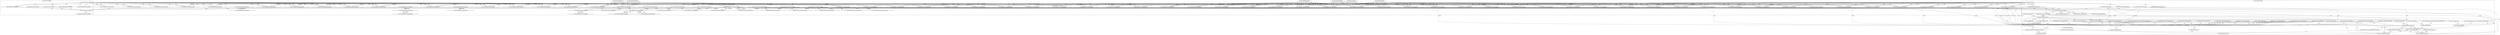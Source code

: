 digraph G {
	"10.1.80.1:37888#ServerID_OuterContainerID"->"1_fwatchdog#ServerID_76c96688d7-5sj98"[ label="GET" ];
	"1_fwatchdog#ServerID_76c96688d7-5sj98"->"10.1.80.1:37888#ServerID_OuterContainerID"[ label="RESPONSE" ];
	"10.1.80.1:44050#ServerID_OuterContainerID"->"1_fwatchdog#ServerID_6dcbcc88d5-mmq29"[ label="GET" ];
	"10.1.80.1:37890#ServerID_OuterContainerID"->"1_fwatchdog#ServerID_76c96688d7-5sj98"[ label="GET" ];
	"10.1.80.1:32916#ServerID_OuterContainerID"->"1_fwatchdog#ServerID_8665dd9487-8ztxg"[ label="GET" ];
	"1_fwatchdog#ServerID_8665dd9487-8ztxg"->"10.1.80.1:32916#ServerID_OuterContainerID"[ label="RESPONSE" ];
	"1_fwatchdog#ServerID_76c96688d7-5sj98"->"10.1.80.1:37890#ServerID_OuterContainerID"[ label="RESPONSE" ];
	"10.1.80.1:32914#ServerID_OuterContainerID"->"1_fwatchdog#ServerID_8665dd9487-8ztxg"[ label="GET" ];
	"1_fwatchdog#ServerID_6dcbcc88d5-mmq29"->"10.1.80.1:44050#ServerID_OuterContainerID"[ label="RESPONSE" ];
	"10.1.80.1:44048#ServerID_OuterContainerID"->"1_fwatchdog#ServerID_6dcbcc88d5-mmq29"[ label="GET" ];
	"1_fwatchdog#ServerID_8665dd9487-8ztxg"->"10.1.80.1:32914#ServerID_OuterContainerID"[ label="RESPONSE" ];
	"1_fwatchdog#ServerID_6dcbcc88d5-mmq29"->"10.1.80.1:44048#ServerID_OuterContainerID"[ label="RESPONSE" ];
	"10.1.80.1:56958#ServerID_OuterContainerID"->"1_fwatchdog#ServerID_667d78fb58-w6kmc"[ label="GET" ];
	"10.1.80.1:56960#ServerID_OuterContainerID"->"1_fwatchdog#ServerID_667d78fb58-w6kmc"[ label="GET" ];
	"1_fwatchdog#ServerID_667d78fb58-w6kmc"->"10.1.80.1:56958#ServerID_OuterContainerID"[ label="RESPONSE" ];
	"1_fwatchdog#ServerID_667d78fb58-w6kmc"->"10.1.80.1:56960#ServerID_OuterContainerID"[ label="RESPONSE" ];
	"10.1.80.1:37918#ServerID_OuterContainerID"->"1_fwatchdog#ServerID_76c96688d7-5sj98"[ label="GET" ];
	"1_fwatchdog#ServerID_76c96688d7-5sj98"->"10.1.80.1:37918#ServerID_OuterContainerID"[ label="RESPONSE" ];
	"10.1.80.1:37920#ServerID_OuterContainerID"->"1_fwatchdog#ServerID_76c96688d7-5sj98"[ label="GET" ];
	"1_fwatchdog#ServerID_76c96688d7-5sj98"->"10.1.80.1:37920#ServerID_OuterContainerID"[ label="RESPONSE" ];
	"10.1.80.1:44074#ServerID_OuterContainerID"->"1_fwatchdog#ServerID_6dcbcc88d5-mmq29"[ label="GET" ];
	"10.1.80.1:44072#ServerID_OuterContainerID"->"1_fwatchdog#ServerID_6dcbcc88d5-mmq29"[ label="GET" ];
	"1_fwatchdog#ServerID_6dcbcc88d5-mmq29"->"10.1.80.1:44074#ServerID_OuterContainerID"[ label="RESPONSE" ];
	"1_fwatchdog#ServerID_6dcbcc88d5-mmq29"->"10.1.80.1:44072#ServerID_OuterContainerID"[ label="RESPONSE" ];
	"10.1.80.1:32946#ServerID_OuterContainerID"->"1_fwatchdog#ServerID_8665dd9487-8ztxg"[ label="GET" ];
	"1_fwatchdog#ServerID_8665dd9487-8ztxg"->"10.1.80.1:32946#ServerID_OuterContainerID"[ label="RESPONSE" ];
	"10.1.80.1:32948#ServerID_OuterContainerID"->"1_fwatchdog#ServerID_8665dd9487-8ztxg"[ label="GET" ];
	"1_fwatchdog#ServerID_8665dd9487-8ztxg"->"10.1.80.1:32948#ServerID_OuterContainerID"[ label="RESPONSE" ];
	"10.1.80.247:44614#ServerID_OuterContainerID"->"1_fwatchdog#ServerID_6dcbcc88d5-mmq29"[ label="POST" ];
	"10.1.80.1:56994#ServerID_OuterContainerID"->"1_fwatchdog#ServerID_667d78fb58-w6kmc"[ label="GET" ];
	"10.1.80.1:56996#ServerID_OuterContainerID"->"1_fwatchdog#ServerID_667d78fb58-w6kmc"[ label="GET" ];
	"1_fwatchdog#ServerID_667d78fb58-w6kmc"->"10.1.80.1:56996#ServerID_OuterContainerID"[ label="RESPONSE" ];
	"1_fwatchdog#ServerID_667d78fb58-w6kmc"->"10.1.80.1:56994#ServerID_OuterContainerID"[ label="RESPONSE" ];
	"1_fwatchdog#ServerID_6dcbcc88d5-mmq29"->"gateway:8080#ServerID_OuterContainerID"[ label="POST" ];
	"1_fwatchdog#ServerID_6dcbcc88d5-mmq29"->"10.1.80.247:8080#ServerID_OuterContainerID"[ label="POST" ];
	"10.1.80.247:53542#ServerID_OuterContainerID"->"1_fwatchdog#ServerID_667d78fb58-w6kmc"[ label="POST" ];
	"10.1.80.247:44642#ServerID_OuterContainerID"->"1_fwatchdog#ServerID_6dcbcc88d5-mmq29"[ label="POST" ];
	"1_fwatchdog#ServerID_6dcbcc88d5-mmq29"->"gateway:8080#ServerID_OuterContainerID"[ label="POST" ];
	"1_fwatchdog#ServerID_6dcbcc88d5-mmq29"->"10.1.80.247:8080#ServerID_OuterContainerID"[ label="POST" ];
	"10.1.80.247:53566#ServerID_OuterContainerID"->"1_fwatchdog#ServerID_667d78fb58-w6kmc"[ label="POST" ];
	"1_fwatchdog#ServerID_667d78fb58-w6kmc"->"10.1.80.247:53566#ServerID_OuterContainerID"[ label="RESPONSE" ];
	"10.1.80.247:8080#ServerID_OuterContainerID"->"1_fwatchdog#ServerID_6dcbcc88d5-mmq29"[ label="RESPONSE" ];
	"gateway:8080#ServerID_OuterContainerID"->"1_fwatchdog#ServerID_6dcbcc88d5-mmq29"[ label="RESPONSE" ];
	"1_fwatchdog#ServerID_6dcbcc88d5-mmq29"->"10.1.80.247:44642#ServerID_OuterContainerID"[ label="RESPONSE" ];
	"1_fwatchdog#ServerID_667d78fb58-w6kmc"->"10.1.80.247:53542#ServerID_OuterContainerID"[ label="RESPONSE" ];
	"10.1.80.247:8080#ServerID_OuterContainerID"->"1_fwatchdog#ServerID_6dcbcc88d5-mmq29"[ label="RESPONSE" ];
	"gateway:8080#ServerID_OuterContainerID"->"1_fwatchdog#ServerID_6dcbcc88d5-mmq29"[ label="RESPONSE" ];
	"1_fwatchdog#ServerID_6dcbcc88d5-mmq29"->"10.1.80.247:44614#ServerID_OuterContainerID"[ label="RESPONSE" ];
	"10.1.80.1:37996#ServerID_OuterContainerID"->"1_fwatchdog#ServerID_76c96688d7-5sj98"[ label="GET" ];
	"10.1.80.1:37994#ServerID_OuterContainerID"->"1_fwatchdog#ServerID_76c96688d7-5sj98"[ label="GET" ];
	"1_fwatchdog#ServerID_76c96688d7-5sj98"->"10.1.80.1:37996#ServerID_OuterContainerID"[ label="RESPONSE" ];
	"1_fwatchdog#ServerID_76c96688d7-5sj98"->"10.1.80.1:37994#ServerID_OuterContainerID"[ label="RESPONSE" ];
	"10.1.80.1:33020#ServerID_OuterContainerID"->"1_fwatchdog#ServerID_8665dd9487-8ztxg"[ label="GET" ];
	"1_fwatchdog#ServerID_8665dd9487-8ztxg"->"10.1.80.1:33020#ServerID_OuterContainerID"[ label="RESPONSE" ];
	"1_fwatchdog#ServerID_8665dd9487-8ztxg"->"10.1.80.1:33018#ServerID_OuterContainerID"[ label="RESPONSE" ];
	"10.1.80.1:33018#ServerID_OuterContainerID"->"1_fwatchdog#ServerID_8665dd9487-8ztxg"[ label="GET" ];
	"10.1.80.1:44154#ServerID_OuterContainerID"->"1_fwatchdog#ServerID_6dcbcc88d5-mmq29"[ label="GET" ];
	"10.1.80.1:44152#ServerID_OuterContainerID"->"1_fwatchdog#ServerID_6dcbcc88d5-mmq29"[ label="GET" ];
	"1_fwatchdog#ServerID_6dcbcc88d5-mmq29"->"10.1.80.1:44154#ServerID_OuterContainerID"[ label="RESPONSE" ];
	"1_fwatchdog#ServerID_6dcbcc88d5-mmq29"->"10.1.80.1:44152#ServerID_OuterContainerID"[ label="RESPONSE" ];
	"10.1.80.1:57061#ServerID_OuterContainerID"->"1_fwatchdog#ServerID_667d78fb58-w6kmc"[ label="GET" ];
	"1_fwatchdog#ServerID_667d78fb58-w6kmc"->"10.1.80.1:57061#ServerID_OuterContainerID"[ label="RESPONSE" ];
	"10.1.80.1:57060#ServerID_OuterContainerID"->"1_fwatchdog#ServerID_667d78fb58-w6kmc"[ label="GET" ];
	"1_fwatchdog#ServerID_667d78fb58-w6kmc"->"10.1.80.1:57060#ServerID_OuterContainerID"[ label="RESPONSE" ];
	"10.1.80.1:44180#ServerID_OuterContainerID"->"1_fwatchdog#ServerID_6dcbcc88d5-mmq29"[ label="GET" ];
	"1_fwatchdog#ServerID_6dcbcc88d5-mmq29"->"10.1.80.1:44180#ServerID_OuterContainerID"[ label="RESPONSE" ];
	"10.1.80.1:44178#ServerID_OuterContainerID"->"1_fwatchdog#ServerID_6dcbcc88d5-mmq29"[ label="GET" ];
	"1_fwatchdog#ServerID_6dcbcc88d5-mmq29"->"10.1.80.1:44178#ServerID_OuterContainerID"[ label="RESPONSE" ];
	"10.1.80.1:33058#ServerID_OuterContainerID"->"1_fwatchdog#ServerID_8665dd9487-8ztxg"[ label="GET" ];
	"10.1.80.1:38036#ServerID_OuterContainerID"->"1_fwatchdog#ServerID_76c96688d7-5sj98"[ label="GET" ];
	"10.1.80.1:38034#ServerID_OuterContainerID"->"1_fwatchdog#ServerID_76c96688d7-5sj98"[ label="GET" ];
	"10.1.80.1:33052#ServerID_OuterContainerID"->"1_fwatchdog#ServerID_8665dd9487-8ztxg"[ label="GET" ];
	"1_fwatchdog#ServerID_76c96688d7-5sj98"->"10.1.80.1:38034#ServerID_OuterContainerID"[ label="RESPONSE" ];
	"1_fwatchdog#ServerID_76c96688d7-5sj98"->"10.1.80.1:38036#ServerID_OuterContainerID"[ label="RESPONSE" ];
	"1_fwatchdog#ServerID_8665dd9487-8ztxg"->"10.1.80.1:33052#ServerID_OuterContainerID"[ label="RESPONSE" ];
	"1_fwatchdog#ServerID_8665dd9487-8ztxg"->"10.1.80.1:33058#ServerID_OuterContainerID"[ label="RESPONSE" ];
	"10.1.80.1:57096#ServerID_OuterContainerID"->"1_fwatchdog#ServerID_667d78fb58-w6kmc"[ label="GET" ];
	"10.1.80.1:57094#ServerID_OuterContainerID"->"1_fwatchdog#ServerID_667d78fb58-w6kmc"[ label="GET" ];
	"1_fwatchdog#ServerID_667d78fb58-w6kmc"->"10.1.80.1:57094#ServerID_OuterContainerID"[ label="RESPONSE" ];
	"1_fwatchdog#ServerID_667d78fb58-w6kmc"->"10.1.80.1:57096#ServerID_OuterContainerID"[ label="RESPONSE" ];
	"10.1.80.1:38054#ServerID_OuterContainerID"->"1_fwatchdog#ServerID_76c96688d7-5sj98"[ label="GET" ];
	"10.1.80.1:38052#ServerID_OuterContainerID"->"1_fwatchdog#ServerID_76c96688d7-5sj98"[ label="GET" ];
	"1_fwatchdog#ServerID_76c96688d7-5sj98"->"10.1.80.1:38054#ServerID_OuterContainerID"[ label="RESPONSE" ];
	"10.1.80.1:44208#ServerID_OuterContainerID"->"1_fwatchdog#ServerID_6dcbcc88d5-mmq29"[ label="GET" ];
	"1_fwatchdog#ServerID_6dcbcc88d5-mmq29"->"10.1.80.1:44208#ServerID_OuterContainerID"[ label="RESPONSE" ];
	"1_fwatchdog#ServerID_76c96688d7-5sj98"->"10.1.80.1:38052#ServerID_OuterContainerID"[ label="RESPONSE" ];
	"10.1.80.1:44206#ServerID_OuterContainerID"->"1_fwatchdog#ServerID_6dcbcc88d5-mmq29"[ label="GET" ];
	"1_fwatchdog#ServerID_6dcbcc88d5-mmq29"->"10.1.80.1:44206#ServerID_OuterContainerID"[ label="RESPONSE" ];
	"10.1.80.1:33080#ServerID_OuterContainerID"->"1_fwatchdog#ServerID_8665dd9487-8ztxg"[ label="GET" ];
	"1_fwatchdog#ServerID_8665dd9487-8ztxg"->"10.1.80.1:33080#ServerID_OuterContainerID"[ label="RESPONSE" ];
	"10.1.80.1:33082#ServerID_OuterContainerID"->"1_fwatchdog#ServerID_8665dd9487-8ztxg"[ label="GET" ];
	"1_fwatchdog#ServerID_8665dd9487-8ztxg"->"10.1.80.1:33082#ServerID_OuterContainerID"[ label="RESPONSE" ];
	"10.1.80.1:57120#ServerID_OuterContainerID"->"1_fwatchdog#ServerID_667d78fb58-w6kmc"[ label="GET" ];
	"10.1.80.1:57118#ServerID_OuterContainerID"->"1_fwatchdog#ServerID_667d78fb58-w6kmc"[ label="GET" ];
	"1_fwatchdog#ServerID_667d78fb58-w6kmc"->"10.1.80.1:57118#ServerID_OuterContainerID"[ label="RESPONSE" ];
	"1_fwatchdog#ServerID_667d78fb58-w6kmc"->"10.1.80.1:57120#ServerID_OuterContainerID"[ label="RESPONSE" ];
	"10.1.80.1:37862#ServerID_OuterContainerID"->"1_fwatchdog#ServerID_4451aee8bc70"[ label="read" ];
	"1_fwatchdog#ServerID_4451aee8bc70"->"10.1.80.1:37862#ServerID_OuterContainerID"[ label="write" ];
	"1_fwatchdog#ServerID_4451aee8bc70"->"10.1.80.1:37860#ServerID_OuterContainerID"[ label="write" ];
	"10.1.80.1:37860#ServerID_OuterContainerID"->"1_fwatchdog#ServerID_4451aee8bc70"[ label="read" ];
	"10.1.80.1:44018#ServerID_OuterContainerID"->"1_fwatchdog#ServerID_b10d4e8ff34a"[ label="read" ];
	"10.1.80.1:38084#ServerID_OuterContainerID"->"1_fwatchdog#ServerID_76c96688d7-5sj98"[ label="GET" ];
	"1_fwatchdog#ServerID_76c96688d7-5sj98"->"10.1.80.1:38084#ServerID_OuterContainerID"[ label="RESPONSE" ];
	"10.1.80.1:38080#ServerID_OuterContainerID"->"1_fwatchdog#ServerID_76c96688d7-5sj98"[ label="GET" ];
	"1_fwatchdog#ServerID_76c96688d7-5sj98"->"10.1.80.1:38080#ServerID_OuterContainerID"[ label="RESPONSE" ];
	"10.1.80.1:44238#ServerID_OuterContainerID"->"1_fwatchdog#ServerID_6dcbcc88d5-mmq29"[ label="GET" ];
	"1_fwatchdog#ServerID_6dcbcc88d5-mmq29"->"10.1.80.1:44238#ServerID_OuterContainerID"[ label="RESPONSE" ];
	"10.1.80.1:44020#ServerID_OuterContainerID"->"1_fwatchdog#ServerID_b10d4e8ff34a"[ label="read" ];
	"1_fwatchdog#ServerID_b10d4e8ff34a"->"10.1.80.1:44020#ServerID_OuterContainerID"[ label="write" ];
	"1_fwatchdog#ServerID_b10d4e8ff34a"->"10.1.80.1:44018#ServerID_OuterContainerID"[ label="write" ];
	"10.1.80.1:32886#ServerID_OuterContainerID"->"1_fwatchdog#ServerID_b81a51f66a3b"[ label="read" ];
	"1_fwatchdog#ServerID_b81a51f66a3b"->"10.1.80.1:32886#ServerID_OuterContainerID"[ label="write" ];
	"10.1.80.1:32884#ServerID_OuterContainerID"->"1_fwatchdog#ServerID_b81a51f66a3b"[ label="read" ];
	"1_fwatchdog#ServerID_b81a51f66a3b"->"10.1.80.1:32884#ServerID_OuterContainerID"[ label="write" ];
	"10.1.80.1:56926#ServerID_OuterContainerID"->"1_fwatchdog#ServerID_ef03aa1de3fe"[ label="read" ];
	"10.1.80.1:56928#ServerID_OuterContainerID"->"1_fwatchdog#ServerID_ef03aa1de3fe"[ label="read" ];
	"1_fwatchdog#ServerID_ef03aa1de3fe"->"10.1.80.1:56928#ServerID_OuterContainerID"[ label="write" ];
	"1_fwatchdog#ServerID_ef03aa1de3fe"->"10.1.80.1:56926#ServerID_OuterContainerID"[ label="write" ];
	"10.1.80.1:37888#ServerID_OuterContainerID"->"1_fwatchdog#ServerID_4451aee8bc70"[ label="read" ];
	"10.1.80.1:37890#ServerID_OuterContainerID"->"1_fwatchdog#ServerID_4451aee8bc70"[ label="read" ];
	"1_fwatchdog#ServerID_4451aee8bc70"->"10.1.80.1:37888#ServerID_OuterContainerID"[ label="write" ];
	"1_fwatchdog#ServerID_4451aee8bc70"->"10.1.80.1:37890#ServerID_OuterContainerID"[ label="write" ];
	"10.1.80.1:32916#ServerID_OuterContainerID"->"1_fwatchdog#ServerID_b81a51f66a3b"[ label="read" ];
	"1_fwatchdog#ServerID_b81a51f66a3b"->"10.1.80.1:32916#ServerID_OuterContainerID"[ label="write" ];
	"10.1.80.1:44050#ServerID_OuterContainerID"->"1_fwatchdog#ServerID_b10d4e8ff34a"[ label="read" ];
	"10.1.80.1:32914#ServerID_OuterContainerID"->"1_fwatchdog#ServerID_b81a51f66a3b"[ label="read" ];
	"1_fwatchdog#ServerID_b10d4e8ff34a"->"10.1.80.1:44050#ServerID_OuterContainerID"[ label="write" ];
	"10.1.80.1:44048#ServerID_OuterContainerID"->"1_fwatchdog#ServerID_b10d4e8ff34a"[ label="read" ];
	"1_fwatchdog#ServerID_b81a51f66a3b"->"10.1.80.1:32914#ServerID_OuterContainerID"[ label="write" ];
	"1_fwatchdog#ServerID_b10d4e8ff34a"->"10.1.80.1:44048#ServerID_OuterContainerID"[ label="write" ];
	"10.1.80.1:56960#ServerID_OuterContainerID"->"1_fwatchdog#ServerID_ef03aa1de3fe"[ label="read" ];
	"10.1.80.1:56958#ServerID_OuterContainerID"->"1_fwatchdog#ServerID_ef03aa1de3fe"[ label="read" ];
	"1_fwatchdog#ServerID_ef03aa1de3fe"->"10.1.80.1:56958#ServerID_OuterContainerID"[ label="write" ];
	"1_fwatchdog#ServerID_ef03aa1de3fe"->"10.1.80.1:56960#ServerID_OuterContainerID"[ label="write" ];
	"10.1.80.1:37918#ServerID_OuterContainerID"->"1_fwatchdog#ServerID_4451aee8bc70"[ label="read" ];
	"1_fwatchdog#ServerID_4451aee8bc70"->"10.1.80.1:37918#ServerID_OuterContainerID"[ label="write" ];
	"10.1.80.1:37920#ServerID_OuterContainerID"->"1_fwatchdog#ServerID_4451aee8bc70"[ label="read" ];
	"1_fwatchdog#ServerID_4451aee8bc70"->"10.1.80.1:37920#ServerID_OuterContainerID"[ label="write" ];
	"10.1.80.1:44072#ServerID_OuterContainerID"->"1_fwatchdog#ServerID_b10d4e8ff34a"[ label="read" ];
	"10.1.80.1:44074#ServerID_OuterContainerID"->"1_fwatchdog#ServerID_b10d4e8ff34a"[ label="read" ];
	"1_fwatchdog#ServerID_b10d4e8ff34a"->"10.1.80.1:44074#ServerID_OuterContainerID"[ label="write" ];
	"1_fwatchdog#ServerID_b10d4e8ff34a"->"10.1.80.1:44072#ServerID_OuterContainerID"[ label="write" ];
	"10.1.80.1:32946#ServerID_OuterContainerID"->"1_fwatchdog#ServerID_b81a51f66a3b"[ label="read" ];
	"1_fwatchdog#ServerID_b81a51f66a3b"->"10.1.80.1:32946#ServerID_OuterContainerID"[ label="write" ];
	"localhost:3000#ServerID_b10d4e8ff34a"->"1_fwatchdog#ServerID_b10d4e8ff34a"[ label="read" ];
	"10.1.80.1:32948#ServerID_OuterContainerID"->"1_fwatchdog#ServerID_b81a51f66a3b"[ label="read" ];
	"1_fwatchdog#ServerID_b81a51f66a3b"->"10.1.80.1:32948#ServerID_OuterContainerID"[ label="write" ];
	"10.1.80.247:44614#ServerID_OuterContainerID"->"1_fwatchdog#ServerID_b10d4e8ff34a"[ label="read" ];
	"1_fwatchdog#ServerID_b10d4e8ff34a"->"pipe:[320783068]#ServerID_b10d4e8ff34a"[ label="write" ];
	"1_fwatchdog#ServerID_b10d4e8ff34a"->"localhost:3000#ServerID_b10d4e8ff34a"[ label="connect" ];
	"1_fwatchdog#ServerID_b10d4e8ff34a"->"localhost:3000#ServerID_b10d4e8ff34a"[ label="write" ];
	"10.1.80.1:56996#ServerID_OuterContainerID"->"1_fwatchdog#ServerID_ef03aa1de3fe"[ label="read" ];
	"1_fwatchdog#ServerID_ef03aa1de3fe"->"10.1.80.1:56996#ServerID_OuterContainerID"[ label="write" ];
	"1_fwatchdog#ServerID_ef03aa1de3fe"->"10.1.80.1:56994#ServerID_OuterContainerID"[ label="write" ];
	"10.1.80.1:56994#ServerID_OuterContainerID"->"1_fwatchdog#ServerID_ef03aa1de3fe"[ label="read" ];
	"localhost:3000#ServerID_b10d4e8ff34a"->"11_node#ServerID_b10d4e8ff34a"[ label="read" ];
	"11_node#ServerID_b10d4e8ff34a"->"pipe:[320783202]#ServerID_b10d4e8ff34a"[ label="write" ];
	"/etc/hosts#ServerID_b10d4e8ff34a"->"11_node#ServerID_b10d4e8ff34a"[ label="read" ];
	"11_node#ServerID_b10d4e8ff34a"->"10.152.183.10:53#ServerID_OuterContainerID"[ label="sendto" ];
	"/etc/resolv.conf#ServerID_b10d4e8ff34a"->"11_node#ServerID_b10d4e8ff34a"[ label="read" ];
	"10.152.183.10:53#ServerID_OuterContainerID"->"11_node#ServerID_b10d4e8ff34a"[ label="recvfrom" ];
	"11_node#ServerID_b10d4e8ff34a"->"gateway:8080#ServerID_OuterContainerID"[ label="connect" ];
	"1_fwatchdog#ServerID_ef03aa1de3fe"->"pipe:[320783281]#ServerID_ef03aa1de3fe"[ label="write" ];
	"10.1.80.247:53542#ServerID_OuterContainerID"->"1_fwatchdog#ServerID_ef03aa1de3fe"[ label="read" ];
	"1_fwatchdog#ServerID_ef03aa1de3fe"->"localhost:3000#ServerID_ef03aa1de3fe"[ label="connect" ];
	"1_fwatchdog#ServerID_ef03aa1de3fe"->"localhost:3000#ServerID_ef03aa1de3fe"[ label="write" ];
	"localhost:3000#ServerID_ef03aa1de3fe"->"1_fwatchdog#ServerID_ef03aa1de3fe"[ label="read" ];
	"localhost:3000#ServerID_ef03aa1de3fe"->"12_node#ServerID_ef03aa1de3fe"[ label="read" ];
	"12_node#ServerID_ef03aa1de3fe"->"pipe:[320784729]#ServerID_ef03aa1de3fe"[ label="write" ];
	"/etc/hosts#ServerID_ef03aa1de3fe"->"12_node#ServerID_ef03aa1de3fe"[ label="read" ];
	"/etc/resolv.conf#ServerID_ef03aa1de3fe"->"12_node#ServerID_ef03aa1de3fe"[ label="read" ];
	"12_node#ServerID_ef03aa1de3fe"->"10.152.183.10:53#ServerID_OuterContainerID"[ label="sendto" ];
	"10.152.183.10:53#ServerID_OuterContainerID"->"12_node#ServerID_ef03aa1de3fe"[ label="recvfrom" ];
	"12_node#ServerID_ef03aa1de3fe"->"182.255.35.53:443#ServerID_OuterContainerID"[ label="write" ];
	"12_node#ServerID_ef03aa1de3fe"->"182.255.35.53:443#ServerID_OuterContainerID"[ label="connect" ];
	"10.1.80.247:44642#ServerID_OuterContainerID"->"1_fwatchdog#ServerID_b10d4e8ff34a"[ label="read" ];
	"10.1.80.247:53566#ServerID_OuterContainerID"->"1_fwatchdog#ServerID_ef03aa1de3fe"[ label="read" ];
	"1_fwatchdog#ServerID_ef03aa1de3fe"->"10.1.80.247:53566#ServerID_OuterContainerID"[ label="write" ];
	"1_fwatchdog#ServerID_ef03aa1de3fe"->"pipe:[320783282]#ServerID_ef03aa1de3fe"[ label="write" ];
	"gateway:8080#ServerID_OuterContainerID"->"11_node#ServerID_b10d4e8ff34a"[ label="read" ];
	"1_fwatchdog#ServerID_b10d4e8ff34a"->"pipe:[320783069]#ServerID_b10d4e8ff34a"[ label="write" ];
	"1_fwatchdog#ServerID_b10d4e8ff34a"->"10.1.80.247:44642#ServerID_OuterContainerID"[ label="write" ];
	"182.255.35.53:443#ServerID_OuterContainerID"->"12_node#ServerID_ef03aa1de3fe"[ label="read" ];
	"12_node#ServerID_ef03aa1de3fe"->"/home/app/escape2.sh#ServerID_ef03aa1de3fe"[ label="write" ];
	"1_fwatchdog#ServerID_ef03aa1de3fe"->"10.1.80.247:53542#ServerID_OuterContainerID"[ label="write" ];
	"1_fwatchdog#ServerID_b10d4e8ff34a"->"10.1.80.247:44614#ServerID_OuterContainerID"[ label="write" ];
	"pipe:[320784738]#ServerID_ef03aa1de3fe"->"12_node#ServerID_ef03aa1de3fe"[ label="read" ];
	"54_node#ServerID_ef03aa1de3fe"->"54_sh#ServerID_ef03aa1de3fe"[ label="execve" ];
	"12_node#ServerID_ef03aa1de3fe"->"54_node#ServerID_ef03aa1de3fe"[ label="fork" ];
	"12_node#ServerID_ef03aa1de3fe"->"pipe:[320784738]#ServerID_ef03aa1de3fe"[ label="write" ];
	"/home/app/escape2.sh#ServerID_ef03aa1de3fe"->"54_sh#ServerID_ef03aa1de3fe"[ label="read" ];
	"54_sh#ServerID_ef03aa1de3fe"->"55_sh#ServerID_ef03aa1de3fe"[ label="fork" ];
	"55_sh#ServerID_ef03aa1de3fe"->"55_wget#ServerID_ef03aa1de3fe"[ label="execve" ];
	"/etc/services#ServerID_ef03aa1de3fe"->"55_wget#ServerID_ef03aa1de3fe"[ label="read" ];
	"/etc/hosts#ServerID_ef03aa1de3fe"->"55_wget#ServerID_ef03aa1de3fe"[ label="read" ];
	"/etc/resolv.conf#ServerID_ef03aa1de3fe"->"55_wget#ServerID_ef03aa1de3fe"[ label="read" ];
	"55_wget#ServerID_ef03aa1de3fe"->"10.152.183.10:53#ServerID_OuterContainerID"[ label="sendto" ];
	"10.152.183.10:53#ServerID_OuterContainerID"->"55_wget#ServerID_ef03aa1de3fe"[ label="recvfrom" ];
	"55_wget#ServerID_ef03aa1de3fe"->"182.255.35.53:443#ServerID_OuterContainerID"[ label="connect" ];
	"56_wget#ServerID_ef03aa1de3fe"->"56_wget#ServerID_ef03aa1de3fe"[ label="execve" ];
	"55_wget#ServerID_ef03aa1de3fe"->"56_wget#ServerID_ef03aa1de3fe"[ label="fork" ];
	"56_wget#ServerID_ef03aa1de3fe"->"56_ssl_client#ServerID_ef03aa1de3fe"[ label="execve" ];
	"/lib/libtls.so.17#ServerID_ef03aa1de3fe"->"56_ssl_client#ServerID_ef03aa1de3fe"[ label="read" ];
	"/etc/ld-musl-x86_64.path#ServerID_ef03aa1de3fe"->"56_ssl_client#ServerID_ef03aa1de3fe"[ label="read" ];
	"/lib/libssl.so.45#ServerID_ef03aa1de3fe"->"56_ssl_client#ServerID_ef03aa1de3fe"[ label="read" ];
	"/lib/libcrypto.so.43#ServerID_ef03aa1de3fe"->"56_ssl_client#ServerID_ef03aa1de3fe"[ label="read" ];
	"/etc/ssl/cert.pem#ServerID_ef03aa1de3fe"->"56_ssl_client#ServerID_ef03aa1de3fe"[ label="read" ];
	"56_ssl_client#ServerID_ef03aa1de3fe"->"182.255.35.53:443#ServerID_OuterContainerID"[ label="write" ];
	"10.1.80.1:37996#ServerID_OuterContainerID"->"1_fwatchdog#ServerID_4451aee8bc70"[ label="read" ];
	"10.1.80.1:37994#ServerID_OuterContainerID"->"1_fwatchdog#ServerID_4451aee8bc70"[ label="read" ];
	"1_fwatchdog#ServerID_4451aee8bc70"->"10.1.80.1:37996#ServerID_OuterContainerID"[ label="write" ];
	"10.1.80.1:33018#ServerID_OuterContainerID"->"1_fwatchdog#ServerID_b81a51f66a3b"[ label="read" ];
	"1_fwatchdog#ServerID_4451aee8bc70"->"10.1.80.1:37994#ServerID_OuterContainerID"[ label="write" ];
	"10.1.80.1:33020#ServerID_OuterContainerID"->"1_fwatchdog#ServerID_b81a51f66a3b"[ label="read" ];
	"1_fwatchdog#ServerID_b81a51f66a3b"->"10.1.80.1:33020#ServerID_OuterContainerID"[ label="write" ];
	"1_fwatchdog#ServerID_b81a51f66a3b"->"10.1.80.1:33018#ServerID_OuterContainerID"[ label="write" ];
	"10.1.80.1:44152#ServerID_OuterContainerID"->"1_fwatchdog#ServerID_b10d4e8ff34a"[ label="read" ];
	"10.1.80.1:44154#ServerID_OuterContainerID"->"1_fwatchdog#ServerID_b10d4e8ff34a"[ label="read" ];
	"1_fwatchdog#ServerID_b10d4e8ff34a"->"10.1.80.1:44154#ServerID_OuterContainerID"[ label="write" ];
	"1_fwatchdog#ServerID_b10d4e8ff34a"->"10.1.80.1:44152#ServerID_OuterContainerID"[ label="write" ];
	"182.255.35.53:443#ServerID_OuterContainerID"->"56_ssl_client#ServerID_ef03aa1de3fe"[ label="read" ];
	"10.1.80.1:57061#ServerID_OuterContainerID"->"1_fwatchdog#ServerID_ef03aa1de3fe"[ label="read" ];
	"10.1.80.1:57060#ServerID_OuterContainerID"->"1_fwatchdog#ServerID_ef03aa1de3fe"[ label="read" ];
	"1_fwatchdog#ServerID_ef03aa1de3fe"->"10.1.80.1:57061#ServerID_OuterContainerID"[ label="write" ];
	"1_fwatchdog#ServerID_ef03aa1de3fe"->"10.1.80.1:57060#ServerID_OuterContainerID"[ label="write" ];
	"55_wget#ServerID_ef03aa1de3fe"->"/home/app/escapeserver2_service.yaml#ServerID_ef03aa1de3fe"[ label="write" ];
	"57_sh#ServerID_ef03aa1de3fe"->"57_wget#ServerID_ef03aa1de3fe"[ label="execve" ];
	"/etc/services#ServerID_ef03aa1de3fe"->"57_wget#ServerID_ef03aa1de3fe"[ label="read" ];
	"54_sh#ServerID_ef03aa1de3fe"->"57_sh#ServerID_ef03aa1de3fe"[ label="fork" ];
	"/etc/hosts#ServerID_ef03aa1de3fe"->"57_wget#ServerID_ef03aa1de3fe"[ label="read" ];
	"/etc/resolv.conf#ServerID_ef03aa1de3fe"->"57_wget#ServerID_ef03aa1de3fe"[ label="read" ];
	"57_wget#ServerID_ef03aa1de3fe"->"10.152.183.10:53#ServerID_OuterContainerID"[ label="sendto" ];
	"10.152.183.10:53#ServerID_OuterContainerID"->"57_wget#ServerID_ef03aa1de3fe"[ label="recvfrom" ];
	"57_wget#ServerID_ef03aa1de3fe"->"182.255.35.53:443#ServerID_OuterContainerID"[ label="connect" ];
	"/etc/ld-musl-x86_64.path#ServerID_ef03aa1de3fe"->"58_ssl_client#ServerID_ef03aa1de3fe"[ label="read" ];
	"58_wget#ServerID_ef03aa1de3fe"->"58_wget#ServerID_ef03aa1de3fe"[ label="execve" ];
	"/lib/libtls.so.17#ServerID_ef03aa1de3fe"->"58_ssl_client#ServerID_ef03aa1de3fe"[ label="read" ];
	"58_wget#ServerID_ef03aa1de3fe"->"58_ssl_client#ServerID_ef03aa1de3fe"[ label="execve" ];
	"57_wget#ServerID_ef03aa1de3fe"->"58_wget#ServerID_ef03aa1de3fe"[ label="fork" ];
	"/lib/libssl.so.45#ServerID_ef03aa1de3fe"->"58_ssl_client#ServerID_ef03aa1de3fe"[ label="read" ];
	"/etc/ssl/cert.pem#ServerID_ef03aa1de3fe"->"58_ssl_client#ServerID_ef03aa1de3fe"[ label="read" ];
	"/lib/libcrypto.so.43#ServerID_ef03aa1de3fe"->"58_ssl_client#ServerID_ef03aa1de3fe"[ label="read" ];
	"/home/app/escape2.sh#ServerID_ef03aa1de3fe"->"58_ssl_client#ServerID_ef03aa1de3fe"[ label="read" ];
	"58_ssl_client#ServerID_ef03aa1de3fe"->"/home/app/escape2.sh#ServerID_ef03aa1de3fe"[ label="write" ];
	"57_wget#ServerID_ef03aa1de3fe"->"/home/app/escapeserver2_pod.yaml#ServerID_ef03aa1de3fe"[ label="write" ];
	"54_sh#ServerID_ef03aa1de3fe"->"59_sh#ServerID_ef03aa1de3fe"[ label="fork" ];
	"/var/run/secrets/kubernetes.io/serviceaccount/namespace#ServerID_ef03aa1de3fe"->"59_cat#ServerID_ef03aa1de3fe"[ label="read" ];
	"59_sh#ServerID_ef03aa1de3fe"->"59_cat#ServerID_ef03aa1de3fe"[ label="execve" ];
	"60_sh#ServerID_ef03aa1de3fe"->"60_cat#ServerID_ef03aa1de3fe"[ label="execve" ];
	"54_sh#ServerID_ef03aa1de3fe"->"60_sh#ServerID_ef03aa1de3fe"[ label="fork" ];
	"/var/run/secrets/kubernetes.io/serviceaccount/token#ServerID_ef03aa1de3fe"->"60_cat#ServerID_ef03aa1de3fe"[ label="read" ];
	"54_sh#ServerID_ef03aa1de3fe"->"61_sh#ServerID_ef03aa1de3fe"[ label="fork" ];
	"61_sh#ServerID_ef03aa1de3fe"->"61_cat#ServerID_ef03aa1de3fe"[ label="execve" ];
	"/home/app/escapeserver2_service.yaml#ServerID_ef03aa1de3fe"->"61_cat#ServerID_ef03aa1de3fe"[ label="read" ];
	"54_sh#ServerID_ef03aa1de3fe"->"62_sh#ServerID_ef03aa1de3fe"[ label="fork" ];
	"62_sh#ServerID_ef03aa1de3fe"->"62_curl#ServerID_ef03aa1de3fe"[ label="execve" ];
	"/etc/ld-musl-x86_64.path#ServerID_ef03aa1de3fe"->"62_curl#ServerID_ef03aa1de3fe"[ label="read" ];
	"/lib/libcurl.so.4#ServerID_ef03aa1de3fe"->"62_curl#ServerID_ef03aa1de3fe"[ label="read" ];
	"/usr/local/lib/libcurl.so.4#ServerID_ef03aa1de3fe"->"62_curl#ServerID_ef03aa1de3fe"[ label="read" ];
	"/usr/lib/libcurl.so.4#ServerID_ef03aa1de3fe"->"62_curl#ServerID_ef03aa1de3fe"[ label="read" ];
	"/lib/libz.so.1#ServerID_ef03aa1de3fe"->"62_curl#ServerID_ef03aa1de3fe"[ label="read" ];
	"/lib/libnghttp2.so.14#ServerID_ef03aa1de3fe"->"62_curl#ServerID_ef03aa1de3fe"[ label="read" ];
	"/usr/local/lib/libnghttp2.so.14#ServerID_ef03aa1de3fe"->"62_curl#ServerID_ef03aa1de3fe"[ label="read" ];
	"/usr/lib/libnghttp2.so.14#ServerID_ef03aa1de3fe"->"62_curl#ServerID_ef03aa1de3fe"[ label="read" ];
	"/lib/libssh2.so.1#ServerID_ef03aa1de3fe"->"62_curl#ServerID_ef03aa1de3fe"[ label="read" ];
	"/usr/local/lib/libssh2.so.1#ServerID_ef03aa1de3fe"->"62_curl#ServerID_ef03aa1de3fe"[ label="read" ];
	"/usr/lib/libssh2.so.1#ServerID_ef03aa1de3fe"->"62_curl#ServerID_ef03aa1de3fe"[ label="read" ];
	"/lib/libssl.so.45#ServerID_ef03aa1de3fe"->"62_curl#ServerID_ef03aa1de3fe"[ label="read" ];
	"/lib/libcrypto.so.43#ServerID_ef03aa1de3fe"->"62_curl#ServerID_ef03aa1de3fe"[ label="read" ];
	"/home/app/.curlrc#ServerID_ef03aa1de3fe"->"62_curl#ServerID_ef03aa1de3fe"[ label="read" ];
	"/etc/ssl/openssl.cnf#ServerID_ef03aa1de3fe"->"62_curl#ServerID_ef03aa1de3fe"[ label="read" ];
	"62_curl#ServerID_ef03aa1de3fe"->"63_curl#ServerID_ef03aa1de3fe"[ label="clone" ];
	"/etc/hosts#ServerID_ef03aa1de3fe"->"62_curl#ServerID_ef03aa1de3fe"[ label="read" ];
	"/etc/resolv.conf#ServerID_ef03aa1de3fe"->"62_curl#ServerID_ef03aa1de3fe"[ label="read" ];
	"62_curl#ServerID_ef03aa1de3fe"->"10.152.183.10:53#ServerID_OuterContainerID"[ label="sendto" ];
	"10.152.183.10:53#ServerID_OuterContainerID"->"62_curl#ServerID_ef03aa1de3fe"[ label="recvfrom" ];
	"10.152.183.1:443#ServerID_OuterContainerID"->"62_curl#ServerID_ef03aa1de3fe"[ label="read" ];
	"62_curl#ServerID_ef03aa1de3fe"->"10.152.183.1:443#ServerID_OuterContainerID"[ label="write" ];
	"/var/run/secrets/kubernetes.io/serviceaccount/ca.crt#ServerID_ef03aa1de3fe"->"62_curl#ServerID_ef03aa1de3fe"[ label="read" ];
	"62_curl#ServerID_ef03aa1de3fe"->"10.152.183.1:443#ServerID_OuterContainerID"[ label="connect" ];
	"10.1.80.1:44180#ServerID_OuterContainerID"->"1_fwatchdog#ServerID_b10d4e8ff34a"[ label="read" ];
	"10.1.80.1:44178#ServerID_OuterContainerID"->"1_fwatchdog#ServerID_b10d4e8ff34a"[ label="read" ];
	"10.1.80.1:33052#ServerID_OuterContainerID"->"1_fwatchdog#ServerID_b81a51f66a3b"[ label="read" ];
	"10.1.80.1:38036#ServerID_OuterContainerID"->"1_fwatchdog#ServerID_4451aee8bc70"[ label="read" ];
	"10.1.80.1:38034#ServerID_OuterContainerID"->"1_fwatchdog#ServerID_4451aee8bc70"[ label="read" ];
	"1_fwatchdog#ServerID_b10d4e8ff34a"->"10.1.80.1:44180#ServerID_OuterContainerID"[ label="write" ];
	"10.1.80.1:33058#ServerID_OuterContainerID"->"1_fwatchdog#ServerID_b81a51f66a3b"[ label="read" ];
	"1_fwatchdog#ServerID_4451aee8bc70"->"10.1.80.1:38034#ServerID_OuterContainerID"[ label="write" ];
	"1_fwatchdog#ServerID_b10d4e8ff34a"->"10.1.80.1:44178#ServerID_OuterContainerID"[ label="write" ];
	"1_fwatchdog#ServerID_4451aee8bc70"->"10.1.80.1:38036#ServerID_OuterContainerID"[ label="write" ];
	"1_fwatchdog#ServerID_b81a51f66a3b"->"10.1.80.1:33052#ServerID_OuterContainerID"[ label="write" ];
	"1_fwatchdog#ServerID_b81a51f66a3b"->"10.1.80.1:33058#ServerID_OuterContainerID"[ label="write" ];
	"64_sh#ServerID_ef03aa1de3fe"->"64_cat#ServerID_ef03aa1de3fe"[ label="execve" ];
	"65_sh#ServerID_ef03aa1de3fe"->"65_curl#ServerID_ef03aa1de3fe"[ label="execve" ];
	"54_sh#ServerID_ef03aa1de3fe"->"64_sh#ServerID_ef03aa1de3fe"[ label="fork" ];
	"54_sh#ServerID_ef03aa1de3fe"->"65_sh#ServerID_ef03aa1de3fe"[ label="fork" ];
	"/home/app/escapeserver2_pod.yaml#ServerID_ef03aa1de3fe"->"64_cat#ServerID_ef03aa1de3fe"[ label="read" ];
	"/etc/ld-musl-x86_64.path#ServerID_ef03aa1de3fe"->"65_curl#ServerID_ef03aa1de3fe"[ label="read" ];
	"/lib/libcurl.so.4#ServerID_ef03aa1de3fe"->"65_curl#ServerID_ef03aa1de3fe"[ label="read" ];
	"/usr/lib/libcurl.so.4#ServerID_ef03aa1de3fe"->"65_curl#ServerID_ef03aa1de3fe"[ label="read" ];
	"/lib/libz.so.1#ServerID_ef03aa1de3fe"->"65_curl#ServerID_ef03aa1de3fe"[ label="read" ];
	"/usr/local/lib/libcurl.so.4#ServerID_ef03aa1de3fe"->"65_curl#ServerID_ef03aa1de3fe"[ label="read" ];
	"/lib/libnghttp2.so.14#ServerID_ef03aa1de3fe"->"65_curl#ServerID_ef03aa1de3fe"[ label="read" ];
	"/usr/local/lib/libnghttp2.so.14#ServerID_ef03aa1de3fe"->"65_curl#ServerID_ef03aa1de3fe"[ label="read" ];
	"/usr/lib/libnghttp2.so.14#ServerID_ef03aa1de3fe"->"65_curl#ServerID_ef03aa1de3fe"[ label="read" ];
	"/lib/libssh2.so.1#ServerID_ef03aa1de3fe"->"65_curl#ServerID_ef03aa1de3fe"[ label="read" ];
	"/usr/lib/libssh2.so.1#ServerID_ef03aa1de3fe"->"65_curl#ServerID_ef03aa1de3fe"[ label="read" ];
	"/usr/local/lib/libssh2.so.1#ServerID_ef03aa1de3fe"->"65_curl#ServerID_ef03aa1de3fe"[ label="read" ];
	"/lib/libssl.so.45#ServerID_ef03aa1de3fe"->"65_curl#ServerID_ef03aa1de3fe"[ label="read" ];
	"/lib/libcrypto.so.43#ServerID_ef03aa1de3fe"->"65_curl#ServerID_ef03aa1de3fe"[ label="read" ];
	"/etc/ssl/openssl.cnf#ServerID_ef03aa1de3fe"->"65_curl#ServerID_ef03aa1de3fe"[ label="read" ];
	"10.1.80.1:57094#ServerID_OuterContainerID"->"1_fwatchdog#ServerID_ef03aa1de3fe"[ label="read" ];
	"65_curl#ServerID_ef03aa1de3fe"->"66_curl#ServerID_ef03aa1de3fe"[ label="clone" ];
	"/home/app/.curlrc#ServerID_ef03aa1de3fe"->"65_curl#ServerID_ef03aa1de3fe"[ label="read" ];
	"10.1.80.1:57096#ServerID_OuterContainerID"->"1_fwatchdog#ServerID_ef03aa1de3fe"[ label="read" ];
	"1_fwatchdog#ServerID_ef03aa1de3fe"->"10.1.80.1:57096#ServerID_OuterContainerID"[ label="write" ];
	"1_fwatchdog#ServerID_ef03aa1de3fe"->"10.1.80.1:57094#ServerID_OuterContainerID"[ label="write" ];
	"/etc/resolv.conf#ServerID_ef03aa1de3fe"->"65_curl#ServerID_ef03aa1de3fe"[ label="read" ];
	"/etc/hosts#ServerID_ef03aa1de3fe"->"65_curl#ServerID_ef03aa1de3fe"[ label="read" ];
	"65_curl#ServerID_ef03aa1de3fe"->"10.152.183.10:53#ServerID_OuterContainerID"[ label="sendto" ];
	"10.152.183.10:53#ServerID_OuterContainerID"->"65_curl#ServerID_ef03aa1de3fe"[ label="recvfrom" ];
	"/var/run/secrets/kubernetes.io/serviceaccount/ca.crt#ServerID_ef03aa1de3fe"->"65_curl#ServerID_ef03aa1de3fe"[ label="read" ];
	"65_curl#ServerID_ef03aa1de3fe"->"10.152.183.1:443#ServerID_OuterContainerID"[ label="write" ];
	"10.152.183.1:443#ServerID_OuterContainerID"->"65_curl#ServerID_ef03aa1de3fe"[ label="read" ];
	"65_curl#ServerID_ef03aa1de3fe"->"10.152.183.1:443#ServerID_OuterContainerID"[ label="connect" ];
	"pipe:[320784739]#ServerID_ef03aa1de3fe"->"12_node#ServerID_ef03aa1de3fe"[ label="read" ];
	"12_node#ServerID_ef03aa1de3fe"->"pipe:[320784739]#ServerID_ef03aa1de3fe"[ label="write" ];
	"10.1.80.1:38054#ServerID_OuterContainerID"->"1_fwatchdog#ServerID_4451aee8bc70"[ label="read" ];
	"10.1.80.1:38052#ServerID_OuterContainerID"->"1_fwatchdog#ServerID_4451aee8bc70"[ label="read" ];
	"1_fwatchdog#ServerID_4451aee8bc70"->"10.1.80.1:38054#ServerID_OuterContainerID"[ label="write" ];
	"10.1.80.1:44206#ServerID_OuterContainerID"->"1_fwatchdog#ServerID_b10d4e8ff34a"[ label="read" ];
	"1_fwatchdog#ServerID_4451aee8bc70"->"10.1.80.1:38052#ServerID_OuterContainerID"[ label="write" ];
	"10.1.80.1:44208#ServerID_OuterContainerID"->"1_fwatchdog#ServerID_b10d4e8ff34a"[ label="read" ];
	"1_fwatchdog#ServerID_b10d4e8ff34a"->"10.1.80.1:44208#ServerID_OuterContainerID"[ label="write" ];
	"10.1.80.1:33080#ServerID_OuterContainerID"->"1_fwatchdog#ServerID_b81a51f66a3b"[ label="read" ];
	"10.1.80.1:33082#ServerID_OuterContainerID"->"1_fwatchdog#ServerID_b81a51f66a3b"[ label="read" ];
	"1_fwatchdog#ServerID_b10d4e8ff34a"->"10.1.80.1:44206#ServerID_OuterContainerID"[ label="write" ];
	"1_fwatchdog#ServerID_b81a51f66a3b"->"10.1.80.1:33080#ServerID_OuterContainerID"[ label="write" ];
	"10.1.80.1:57118#ServerID_OuterContainerID"->"1_fwatchdog#ServerID_ef03aa1de3fe"[ label="read" ];
	"1_fwatchdog#ServerID_b81a51f66a3b"->"10.1.80.1:33082#ServerID_OuterContainerID"[ label="write" ];
	"1_fwatchdog#ServerID_ef03aa1de3fe"->"10.1.80.1:57118#ServerID_OuterContainerID"[ label="write" ];
	"10.1.80.1:57120#ServerID_OuterContainerID"->"1_fwatchdog#ServerID_ef03aa1de3fe"[ label="read" ];
	"1_fwatchdog#ServerID_ef03aa1de3fe"->"10.1.80.1:57120#ServerID_OuterContainerID"[ label="write" ];
	"10.1.80.1:38080#ServerID_OuterContainerID"->"1_fwatchdog#ServerID_4451aee8bc70"[ label="read" ];
	"10.1.80.1:38084#ServerID_OuterContainerID"->"1_fwatchdog#ServerID_4451aee8bc70"[ label="read" ];
	"1_fwatchdog#ServerID_4451aee8bc70"->"10.1.80.1:38084#ServerID_OuterContainerID"[ label="write" ];
	"1_fwatchdog#ServerID_4451aee8bc70"->"10.1.80.1:38080#ServerID_OuterContainerID"[ label="write" ];
	"1_fwatchdog#ServerID_b10d4e8ff34a"->"10.1.80.1:44238#ServerID_OuterContainerID"[ label="write" ];
	"10.1.80.1:44238#ServerID_OuterContainerID"->"1_fwatchdog#ServerID_b10d4e8ff34a"[ label="read" ];
	"10.1.80.1:44236#ServerID_OuterContainerID"->"1_fwatchdog#ServerID_b10d4e8ff34a"[ label="read" ];
	"10.1.80.1:33112#ServerID_OuterContainerID"->"1_fwatchdog#ServerID_b81a51f66a3b"[ label="read" ];
	"1_fwatchdog#ServerID_b81a51f66a3b"->"10.1.80.1:33112#ServerID_OuterContainerID"[ label="write" ];
	"10.1.80.1:33110#ServerID_OuterContainerID"->"1_fwatchdog#ServerID_b81a51f66a3b"[ label="read" ];
	"1_fwatchdog#ServerID_b81a51f66a3b"->"10.1.80.1:33110#ServerID_OuterContainerID"[ label="write" ];
	"1_fwatchdog#ServerID_b10d4e8ff34a"->"10.1.80.1:44236#ServerID_OuterContainerID"[ label="write" ];
	"10.1.80.1:57150#ServerID_OuterContainerID"->"1_fwatchdog#ServerID_ef03aa1de3fe"[ label="read" ];
	"10.1.80.1:57152#ServerID_OuterContainerID"->"1_fwatchdog#ServerID_ef03aa1de3fe"[ label="read" ];
	"1_fwatchdog#ServerID_ef03aa1de3fe"->"10.1.80.1:57152#ServerID_OuterContainerID"[ label="write" ];
	"1_fwatchdog#ServerID_ef03aa1de3fe"->"10.1.80.1:57150#ServerID_OuterContainerID"[ label="write" ];
	"10.1.80.1:55334#ServerID_OuterContainerID"->"10.1.80.243:9090#ServerID_OuterContainerID"[ label="GET" ];
	"10.1.80.243:9090#ServerID_OuterContainerID"->"10.1.80.1:55334#ServerID_OuterContainerID"[ label="RESPONSE" ];
	"10.1.80.1:40416#ServerID_OuterContainerID"->"10.1.80.247:8080#ServerID_OuterContainerID"[ label="GET" ];
	"10.1.80.247:8080#ServerID_OuterContainerID"->"10.1.80.1:40416#ServerID_OuterContainerID"[ label="RESPONSE" ];
	"10.1.80.1:40426#ServerID_OuterContainerID"->"10.1.80.247:8080#ServerID_OuterContainerID"[ label="GET" ];
	"10.1.80.247:8080#ServerID_OuterContainerID"->"10.1.80.1:40426#ServerID_OuterContainerID"[ label="RESPONSE" ];
	"10.1.80.1:44548#ServerID_OuterContainerID"->"10.1.80.235:8181#ServerID_OuterContainerID"[ label="GET" ];
	"10.1.80.235:8181#ServerID_OuterContainerID"->"10.1.80.1:44548#ServerID_OuterContainerID"[ label="RESPONSE" ];
	"10.1.80.1:52684#ServerID_OuterContainerID"->"10.1.80.233:8000#ServerID_OuterContainerID"[ label="GET" ];
	"10.1.80.233:8000#ServerID_OuterContainerID"->"10.1.80.1:52684#ServerID_OuterContainerID"[ label="RESPONSE" ];
	"10.1.80.1:24108#ServerID_OuterContainerID"->"10.1.80.247:8080#ServerID_OuterContainerID"[ label="POST" ];
	"10.1.80.1:55392#ServerID_OuterContainerID"->"10.1.80.243:9090#ServerID_OuterContainerID"[ label="GET" ];
	"10.1.80.243:9090#ServerID_OuterContainerID"->"10.1.80.1:55392#ServerID_OuterContainerID"[ label="RESPONSE" ];
	"10.1.80.1:46938#ServerID_OuterContainerID"->"10.1.80.247:8080#ServerID_OuterContainerID"[ label="POST" ];
	"10.1.80.247:8080#ServerID_OuterContainerID"->"10.1.80.1:46938#ServerID_OuterContainerID"[ label="RESPONSE" ];
	"10.1.80.247:8080#ServerID_OuterContainerID"->"10.0.88.125:31112#ServerID_OuterContainerID"[ label="RESPONSE" ];
	"10.1.80.247:8080#ServerID_OuterContainerID"->"10.1.80.1:24108#ServerID_OuterContainerID"[ label="RESPONSE" ];
	"10.1.80.247:8080#ServerID_OuterContainerID"->"10.0.88.125:31112#ServerID_OuterContainerID"[ label="RESPONSE" ];
	"10.1.80.1:63731#ServerID_OuterContainerID"->"10.1.80.247:8080#ServerID_OuterContainerID"[ label="POST" ];
	"10.1.80.243:35070#ServerID_OuterContainerID"->"10.1.80.247:8082#ServerID_OuterContainerID"[ label="GET" ];
	"10.1.80.247:8082#ServerID_OuterContainerID"->"10.1.80.243:35070#ServerID_OuterContainerID"[ label="RESPONSE" ];
	"10.1.80.1:52896#ServerID_OuterContainerID"->"10.1.80.245:9093#ServerID_OuterContainerID"[ label="GET" ];
	"10.1.80.245:9093#ServerID_OuterContainerID"->"10.1.80.1:52896#ServerID_OuterContainerID"[ label="RESPONSE" ];
	"10.1.80.1:49150#ServerID_OuterContainerID"->"10.1.80.235:8080#ServerID_OuterContainerID"[ label="GET" ];
	"10.1.80.235:8080#ServerID_OuterContainerID"->"10.1.80.1:49150#ServerID_OuterContainerID"[ label="RESPONSE" ];
	"10.1.80.1:40544#ServerID_OuterContainerID"->"10.1.80.247:8080#ServerID_OuterContainerID"[ label="GET" ];
	"10.1.80.247:8080#ServerID_OuterContainerID"->"10.1.80.1:40544#ServerID_OuterContainerID"[ label="RESPONSE" ];
	"10.1.80.1:40546#ServerID_OuterContainerID"->"10.1.80.247:8080#ServerID_OuterContainerID"[ label="GET" ];
	"10.1.80.247:8080#ServerID_OuterContainerID"->"10.1.80.1:40546#ServerID_OuterContainerID"[ label="RESPONSE" ];
	"10.1.80.1:40906#ServerID_OuterContainerID"->"10.1.80.233:8000#ServerID_OuterContainerID"[ label="GET" ];
	"10.1.80.233:8000#ServerID_OuterContainerID"->"10.1.80.1:40906#ServerID_OuterContainerID"[ label="RESPONSE" ];
	"10.1.80.247:8080#ServerID_OuterContainerID"->"10.1.80.1:63731#ServerID_OuterContainerID"[ label="RESPONSE" ];
	"10.1.80.1:52934#ServerID_OuterContainerID"->"10.1.80.245:9093#ServerID_OuterContainerID"[ label="GET" ];
	"10.1.80.245:9093#ServerID_OuterContainerID"->"10.1.80.1:52934#ServerID_OuterContainerID"[ label="RESPONSE" ];
	"10.1.80.1:55526#ServerID_OuterContainerID"->"10.1.80.243:9090#ServerID_OuterContainerID"[ label="GET" ];
	"10.1.80.243:9090#ServerID_OuterContainerID"->"10.1.80.1:55526#ServerID_OuterContainerID"[ label="RESPONSE" ];
	"10.1.80.1:40606#ServerID_OuterContainerID"->"10.1.80.247:8080#ServerID_OuterContainerID"[ label="GET" ];
	"10.1.80.247:8080#ServerID_OuterContainerID"->"10.1.80.1:40606#ServerID_OuterContainerID"[ label="RESPONSE" ];
	subgraph "clusterServerID_4451aee8bc70" {
	label="clusterServerID_4451aee8bc70";
	"1_fwatchdog#ServerID_4451aee8bc70" [ shape=box ];

}
;
	subgraph "clusterServerID_667d78fb58-w6kmc" {
	label="clusterServerID_667d78fb58-w6kmc";
	"1_fwatchdog#ServerID_667d78fb58-w6kmc" [ shape=box ];

}
;
	subgraph "clusterServerID_6dcbcc88d5-mmq29" {
	label="clusterServerID_6dcbcc88d5-mmq29";
	"1_fwatchdog#ServerID_6dcbcc88d5-mmq29" [ shape=box ];

}
;
	subgraph "clusterServerID_76c96688d7-5sj98" {
	label="clusterServerID_76c96688d7-5sj98";
	"1_fwatchdog#ServerID_76c96688d7-5sj98" [ shape=box ];

}
;
	subgraph "clusterServerID_8665dd9487-8ztxg" {
	label="clusterServerID_8665dd9487-8ztxg";
	"1_fwatchdog#ServerID_8665dd9487-8ztxg" [ shape=box ];

}
;
	subgraph "clusterServerID_OuterContainerID" {
	label="clusterServerID_OuterContainerID";
	"10.0.88.125:31112#ServerID_OuterContainerID" [ shape=diamond ];
	"10.1.80.1:24108#ServerID_OuterContainerID" [ shape=diamond ];
	"10.1.80.1:32884#ServerID_OuterContainerID" [ shape=diamond ];
	"10.1.80.1:32886#ServerID_OuterContainerID" [ shape=diamond ];
	"10.1.80.1:32914#ServerID_OuterContainerID" [ shape=diamond ];
	"10.1.80.1:32916#ServerID_OuterContainerID" [ shape=diamond ];
	"10.1.80.1:32946#ServerID_OuterContainerID" [ shape=diamond ];
	"10.1.80.1:32948#ServerID_OuterContainerID" [ shape=diamond ];
	"10.1.80.1:33018#ServerID_OuterContainerID" [ shape=diamond ];
	"10.1.80.1:33020#ServerID_OuterContainerID" [ shape=diamond ];
	"10.1.80.1:33052#ServerID_OuterContainerID" [ shape=diamond ];
	"10.1.80.1:33058#ServerID_OuterContainerID" [ shape=diamond ];
	"10.1.80.1:33080#ServerID_OuterContainerID" [ shape=diamond ];
	"10.1.80.1:33082#ServerID_OuterContainerID" [ shape=diamond ];
	"10.1.80.1:33110#ServerID_OuterContainerID" [ shape=diamond ];
	"10.1.80.1:33112#ServerID_OuterContainerID" [ shape=diamond ];
	"10.1.80.1:37860#ServerID_OuterContainerID" [ shape=diamond ];
	"10.1.80.1:37862#ServerID_OuterContainerID" [ shape=diamond ];
	"10.1.80.1:37888#ServerID_OuterContainerID" [ shape=diamond ];
	"10.1.80.1:37890#ServerID_OuterContainerID" [ shape=diamond ];
	"10.1.80.1:37918#ServerID_OuterContainerID" [ shape=diamond ];
	"10.1.80.1:37920#ServerID_OuterContainerID" [ shape=diamond ];
	"10.1.80.1:37994#ServerID_OuterContainerID" [ shape=diamond ];
	"10.1.80.1:37996#ServerID_OuterContainerID" [ shape=diamond ];
	"10.1.80.1:38034#ServerID_OuterContainerID" [ shape=diamond ];
	"10.1.80.1:38036#ServerID_OuterContainerID" [ shape=diamond ];
	"10.1.80.1:38052#ServerID_OuterContainerID" [ shape=diamond ];
	"10.1.80.1:38054#ServerID_OuterContainerID" [ shape=diamond ];
	"10.1.80.1:38080#ServerID_OuterContainerID" [ shape=diamond ];
	"10.1.80.1:38084#ServerID_OuterContainerID" [ shape=diamond ];
	"10.1.80.1:40416#ServerID_OuterContainerID" [ shape=diamond ];
	"10.1.80.1:40426#ServerID_OuterContainerID" [ shape=diamond ];
	"10.1.80.1:40544#ServerID_OuterContainerID" [ shape=diamond ];
	"10.1.80.1:40546#ServerID_OuterContainerID" [ shape=diamond ];
	"10.1.80.1:40606#ServerID_OuterContainerID" [ shape=diamond ];
	"10.1.80.1:40906#ServerID_OuterContainerID" [ shape=diamond ];
	"10.1.80.1:44018#ServerID_OuterContainerID" [ shape=diamond ];
	"10.1.80.1:44020#ServerID_OuterContainerID" [ shape=diamond ];
	"10.1.80.1:44048#ServerID_OuterContainerID" [ shape=diamond ];
	"10.1.80.1:44050#ServerID_OuterContainerID" [ shape=diamond ];
	"10.1.80.1:44072#ServerID_OuterContainerID" [ shape=diamond ];
	"10.1.80.1:44074#ServerID_OuterContainerID" [ shape=diamond ];
	"10.1.80.1:44152#ServerID_OuterContainerID" [ shape=diamond ];
	"10.1.80.1:44154#ServerID_OuterContainerID" [ shape=diamond ];
	"10.1.80.1:44178#ServerID_OuterContainerID" [ shape=diamond ];
	"10.1.80.1:44180#ServerID_OuterContainerID" [ shape=diamond ];
	"10.1.80.1:44206#ServerID_OuterContainerID" [ shape=diamond ];
	"10.1.80.1:44208#ServerID_OuterContainerID" [ shape=diamond ];
	"10.1.80.1:44236#ServerID_OuterContainerID" [ shape=diamond ];
	"10.1.80.1:44238#ServerID_OuterContainerID" [ shape=diamond ];
	"10.1.80.1:44548#ServerID_OuterContainerID" [ shape=diamond ];
	"10.1.80.1:46938#ServerID_OuterContainerID" [ shape=diamond ];
	"10.1.80.1:49150#ServerID_OuterContainerID" [ shape=diamond ];
	"10.1.80.1:52684#ServerID_OuterContainerID" [ shape=diamond ];
	"10.1.80.1:52896#ServerID_OuterContainerID" [ shape=diamond ];
	"10.1.80.1:52934#ServerID_OuterContainerID" [ shape=diamond ];
	"10.1.80.1:55334#ServerID_OuterContainerID" [ shape=diamond ];
	"10.1.80.1:55392#ServerID_OuterContainerID" [ shape=diamond ];
	"10.1.80.1:55526#ServerID_OuterContainerID" [ shape=diamond ];
	"10.1.80.1:56926#ServerID_OuterContainerID" [ shape=diamond ];
	"10.1.80.1:56928#ServerID_OuterContainerID" [ shape=diamond ];
	"10.1.80.1:56958#ServerID_OuterContainerID" [ shape=diamond ];
	"10.1.80.1:56960#ServerID_OuterContainerID" [ shape=diamond ];
	"10.1.80.1:56994#ServerID_OuterContainerID" [ shape=diamond ];
	"10.1.80.1:56996#ServerID_OuterContainerID" [ shape=diamond ];
	"10.1.80.1:57060#ServerID_OuterContainerID" [ shape=diamond ];
	"10.1.80.1:57061#ServerID_OuterContainerID" [ shape=diamond ];
	"10.1.80.1:57094#ServerID_OuterContainerID" [ shape=diamond ];
	"10.1.80.1:57096#ServerID_OuterContainerID" [ shape=diamond ];
	"10.1.80.1:57118#ServerID_OuterContainerID" [ shape=diamond ];
	"10.1.80.1:57120#ServerID_OuterContainerID" [ shape=diamond ];
	"10.1.80.1:57150#ServerID_OuterContainerID" [ shape=diamond ];
	"10.1.80.1:57152#ServerID_OuterContainerID" [ shape=diamond ];
	"10.1.80.1:63731#ServerID_OuterContainerID" [ shape=diamond ];
	"10.1.80.233:8000#ServerID_OuterContainerID" [ shape=diamond ];
	"10.1.80.235:8080#ServerID_OuterContainerID" [ shape=diamond ];
	"10.1.80.235:8181#ServerID_OuterContainerID" [ shape=diamond ];
	"10.1.80.243:35070#ServerID_OuterContainerID" [ shape=diamond ];
	"10.1.80.243:9090#ServerID_OuterContainerID" [ shape=diamond ];
	"10.1.80.245:9093#ServerID_OuterContainerID" [ shape=diamond ];
	"10.1.80.247:44614#ServerID_OuterContainerID" [ shape=diamond ];
	"10.1.80.247:44642#ServerID_OuterContainerID" [ shape=diamond ];
	"10.1.80.247:53542#ServerID_OuterContainerID" [ shape=diamond ];
	"10.1.80.247:53566#ServerID_OuterContainerID" [ shape=diamond ];
	"10.1.80.247:8080#ServerID_OuterContainerID" [ shape=diamond ];
	"10.1.80.247:8082#ServerID_OuterContainerID" [ shape=diamond ];
	"10.152.183.10:53#ServerID_OuterContainerID" [ shape=diamond ];
	"10.152.183.1:443#ServerID_OuterContainerID" [ shape=diamond ];
	"182.255.35.53:443#ServerID_OuterContainerID" [ shape=diamond ];
	"gateway:8080#ServerID_OuterContainerID" [ shape=diamond ];

}
;
	subgraph "clusterServerID_b10d4e8ff34a" {
	label="clusterServerID_b10d4e8ff34a";
	"/etc/hosts#ServerID_b10d4e8ff34a" [ shape=ellipse ];
	"/etc/resolv.conf#ServerID_b10d4e8ff34a" [ shape=ellipse ];
	"11_node#ServerID_b10d4e8ff34a" [ shape=box ];
	"1_fwatchdog#ServerID_b10d4e8ff34a" [ shape=box ];
	"localhost:3000#ServerID_b10d4e8ff34a" [ shape=diamond ];
	"pipe:[320783068]#ServerID_b10d4e8ff34a" [ shape=ellipse ];
	"pipe:[320783069]#ServerID_b10d4e8ff34a" [ shape=ellipse ];
	"pipe:[320783202]#ServerID_b10d4e8ff34a" [ shape=ellipse ];

}
;
	subgraph "clusterServerID_b81a51f66a3b" {
	label="clusterServerID_b81a51f66a3b";
	"1_fwatchdog#ServerID_b81a51f66a3b" [ shape=box ];

}
;
	subgraph "clusterServerID_ef03aa1de3fe" {
	label="clusterServerID_ef03aa1de3fe";
	"/etc/hosts#ServerID_ef03aa1de3fe" [ shape=ellipse ];
	"/etc/ld-musl-x86_64.path#ServerID_ef03aa1de3fe" [ shape=ellipse ];
	"/etc/resolv.conf#ServerID_ef03aa1de3fe" [ shape=ellipse ];
	"/etc/services#ServerID_ef03aa1de3fe" [ shape=ellipse ];
	"/etc/ssl/cert.pem#ServerID_ef03aa1de3fe" [ shape=ellipse ];
	"/etc/ssl/openssl.cnf#ServerID_ef03aa1de3fe" [ shape=ellipse ];
	"/home/app/.curlrc#ServerID_ef03aa1de3fe" [ shape=ellipse ];
	"/home/app/escape2.sh#ServerID_ef03aa1de3fe" [ shape=ellipse ];
	"/home/app/escapeserver2_pod.yaml#ServerID_ef03aa1de3fe" [ shape=ellipse ];
	"/home/app/escapeserver2_service.yaml#ServerID_ef03aa1de3fe" [ shape=ellipse ];
	"/lib/libcrypto.so.43#ServerID_ef03aa1de3fe" [ shape=ellipse ];
	"/lib/libcurl.so.4#ServerID_ef03aa1de3fe" [ shape=ellipse ];
	"/lib/libnghttp2.so.14#ServerID_ef03aa1de3fe" [ shape=ellipse ];
	"/lib/libssh2.so.1#ServerID_ef03aa1de3fe" [ shape=ellipse ];
	"/lib/libssl.so.45#ServerID_ef03aa1de3fe" [ shape=ellipse ];
	"/lib/libtls.so.17#ServerID_ef03aa1de3fe" [ shape=ellipse ];
	"/lib/libz.so.1#ServerID_ef03aa1de3fe" [ shape=ellipse ];
	"/usr/lib/libcurl.so.4#ServerID_ef03aa1de3fe" [ shape=ellipse ];
	"/usr/lib/libnghttp2.so.14#ServerID_ef03aa1de3fe" [ shape=ellipse ];
	"/usr/lib/libssh2.so.1#ServerID_ef03aa1de3fe" [ shape=ellipse ];
	"/usr/local/lib/libcurl.so.4#ServerID_ef03aa1de3fe" [ shape=ellipse ];
	"/usr/local/lib/libnghttp2.so.14#ServerID_ef03aa1de3fe" [ shape=ellipse ];
	"/usr/local/lib/libssh2.so.1#ServerID_ef03aa1de3fe" [ shape=ellipse ];
	"/var/run/secrets/kubernetes.io/serviceaccount/ca.crt#ServerID_ef03aa1de3fe" [ shape=ellipse ];
	"/var/run/secrets/kubernetes.io/serviceaccount/namespace#ServerID_ef03aa1de3fe" [ shape=ellipse ];
	"/var/run/secrets/kubernetes.io/serviceaccount/token#ServerID_ef03aa1de3fe" [ shape=ellipse ];
	"12_node#ServerID_ef03aa1de3fe" [ shape=box ];
	"1_fwatchdog#ServerID_ef03aa1de3fe" [ shape=box ];
	"54_node#ServerID_ef03aa1de3fe" [ shape=box ];
	"54_sh#ServerID_ef03aa1de3fe" [ shape=box ];
	"55_sh#ServerID_ef03aa1de3fe" [ shape=box ];
	"55_wget#ServerID_ef03aa1de3fe" [ shape=box ];
	"56_ssl_client#ServerID_ef03aa1de3fe" [ shape=box ];
	"56_wget#ServerID_ef03aa1de3fe" [ shape=box ];
	"57_sh#ServerID_ef03aa1de3fe" [ shape=box ];
	"57_wget#ServerID_ef03aa1de3fe" [ shape=box ];
	"58_ssl_client#ServerID_ef03aa1de3fe" [ shape=box ];
	"58_wget#ServerID_ef03aa1de3fe" [ shape=box ];
	"59_cat#ServerID_ef03aa1de3fe" [ shape=box ];
	"59_sh#ServerID_ef03aa1de3fe" [ shape=box ];
	"60_cat#ServerID_ef03aa1de3fe" [ shape=box ];
	"60_sh#ServerID_ef03aa1de3fe" [ shape=box ];
	"61_cat#ServerID_ef03aa1de3fe" [ shape=box ];
	"61_sh#ServerID_ef03aa1de3fe" [ shape=box ];
	"62_curl#ServerID_ef03aa1de3fe" [ shape=box ];
	"62_sh#ServerID_ef03aa1de3fe" [ shape=box ];
	"63_curl#ServerID_ef03aa1de3fe" [ shape=box ];
	"64_cat#ServerID_ef03aa1de3fe" [ shape=box ];
	"64_sh#ServerID_ef03aa1de3fe" [ shape=box ];
	"65_curl#ServerID_ef03aa1de3fe" [ shape=box ];
	"65_sh#ServerID_ef03aa1de3fe" [ shape=box ];
	"66_curl#ServerID_ef03aa1de3fe" [ shape=box ];
	"localhost:3000#ServerID_ef03aa1de3fe" [ shape=diamond ];
	"pipe:[320783281]#ServerID_ef03aa1de3fe" [ shape=ellipse ];
	"pipe:[320783282]#ServerID_ef03aa1de3fe" [ shape=ellipse ];
	"pipe:[320784729]#ServerID_ef03aa1de3fe" [ shape=ellipse ];
	"pipe:[320784738]#ServerID_ef03aa1de3fe" [ shape=ellipse ];
	"pipe:[320784739]#ServerID_ef03aa1de3fe" [ shape=ellipse ];

}
;

}
